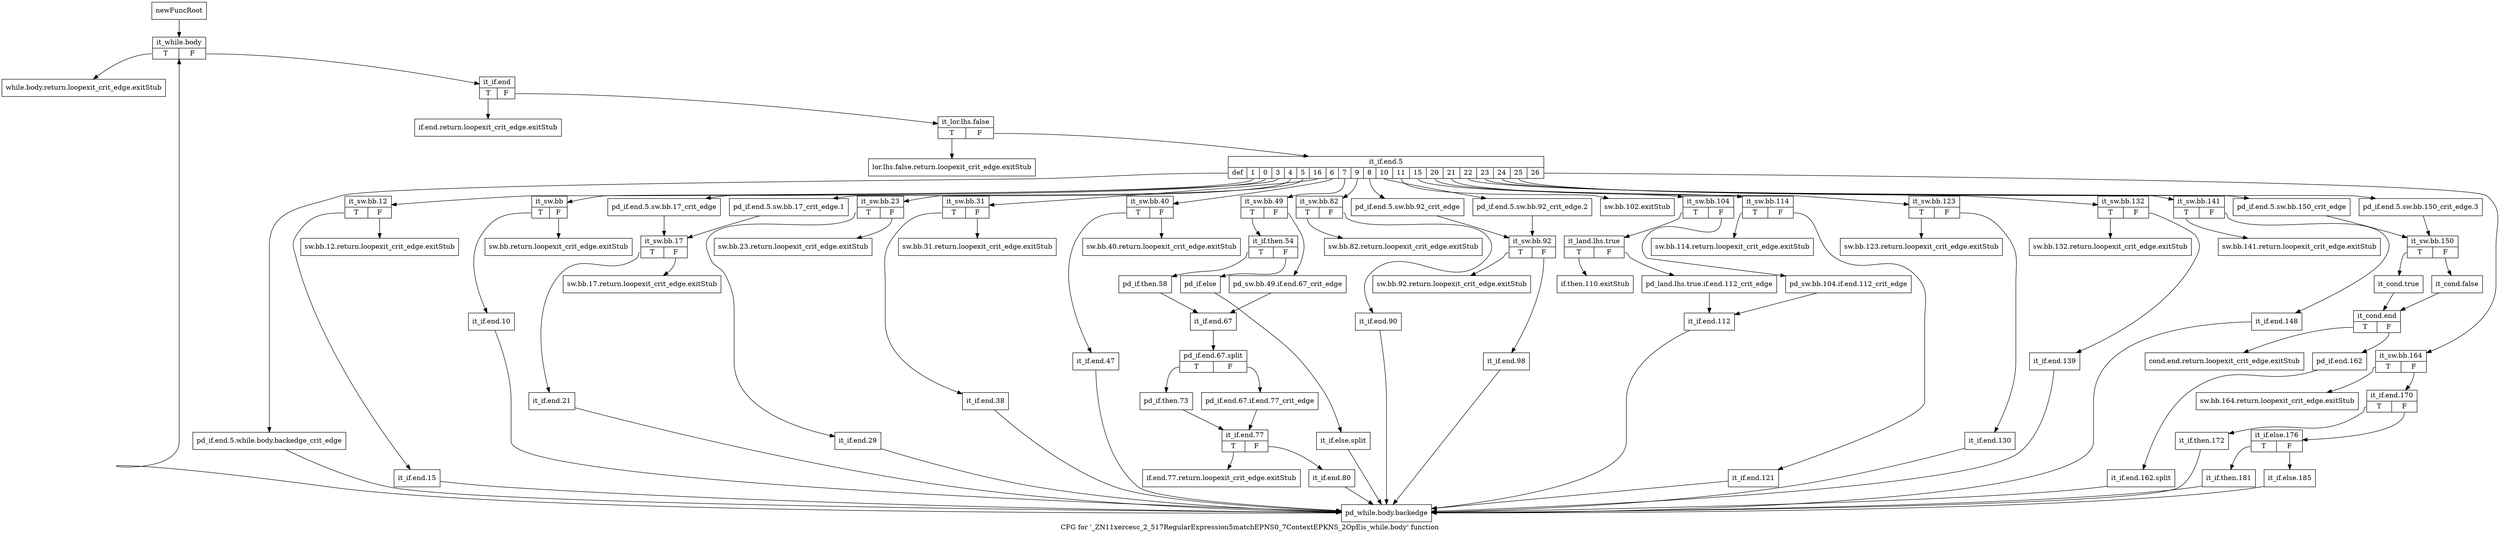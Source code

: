 digraph "CFG for '_ZN11xercesc_2_517RegularExpression5matchEPNS0_7ContextEPKNS_2OpEis_while.body' function" {
	label="CFG for '_ZN11xercesc_2_517RegularExpression5matchEPNS0_7ContextEPKNS_2OpEis_while.body' function";

	Node0x99640c0 [shape=record,label="{newFuncRoot}"];
	Node0x99640c0 -> Node0x9964750;
	Node0x9964110 [shape=record,label="{while.body.return.loopexit_crit_edge.exitStub}"];
	Node0x9964160 [shape=record,label="{if.end.return.loopexit_crit_edge.exitStub}"];
	Node0x99641b0 [shape=record,label="{lor.lhs.false.return.loopexit_crit_edge.exitStub}"];
	Node0x9964200 [shape=record,label="{sw.bb.102.exitStub}"];
	Node0x9964250 [shape=record,label="{sw.bb.164.return.loopexit_crit_edge.exitStub}"];
	Node0x99642a0 [shape=record,label="{cond.end.return.loopexit_crit_edge.exitStub}"];
	Node0x99642f0 [shape=record,label="{sw.bb.141.return.loopexit_crit_edge.exitStub}"];
	Node0x9964340 [shape=record,label="{sw.bb.132.return.loopexit_crit_edge.exitStub}"];
	Node0x9964390 [shape=record,label="{sw.bb.123.return.loopexit_crit_edge.exitStub}"];
	Node0x99643e0 [shape=record,label="{sw.bb.114.return.loopexit_crit_edge.exitStub}"];
	Node0x9964430 [shape=record,label="{if.then.110.exitStub}"];
	Node0x9964480 [shape=record,label="{sw.bb.92.return.loopexit_crit_edge.exitStub}"];
	Node0x99644d0 [shape=record,label="{sw.bb.82.return.loopexit_crit_edge.exitStub}"];
	Node0x9964520 [shape=record,label="{if.end.77.return.loopexit_crit_edge.exitStub}"];
	Node0x9964570 [shape=record,label="{sw.bb.40.return.loopexit_crit_edge.exitStub}"];
	Node0x99645c0 [shape=record,label="{sw.bb.31.return.loopexit_crit_edge.exitStub}"];
	Node0x9964610 [shape=record,label="{sw.bb.23.return.loopexit_crit_edge.exitStub}"];
	Node0x9964660 [shape=record,label="{sw.bb.17.return.loopexit_crit_edge.exitStub}"];
	Node0x99646b0 [shape=record,label="{sw.bb.12.return.loopexit_crit_edge.exitStub}"];
	Node0x9964700 [shape=record,label="{sw.bb.return.loopexit_crit_edge.exitStub}"];
	Node0x9964750 [shape=record,label="{it_while.body|{<s0>T|<s1>F}}"];
	Node0x9964750:s0 -> Node0x9964110;
	Node0x9964750:s1 -> Node0x99647a0;
	Node0x99647a0 [shape=record,label="{it_if.end|{<s0>T|<s1>F}}"];
	Node0x99647a0:s0 -> Node0x9964160;
	Node0x99647a0:s1 -> Node0x99647f0;
	Node0x99647f0 [shape=record,label="{it_lor.lhs.false|{<s0>T|<s1>F}}"];
	Node0x99647f0:s0 -> Node0x99641b0;
	Node0x99647f0:s1 -> Node0x9964840;
	Node0x9964840 [shape=record,label="{it_if.end.5|{<s0>def|<s1>1|<s2>0|<s3>3|<s4>4|<s5>5|<s6>16|<s7>6|<s8>7|<s9>9|<s10>8|<s11>10|<s12>11|<s13>15|<s14>20|<s15>21|<s16>22|<s17>23|<s18>24|<s19>25|<s20>26}}"];
	Node0x9964840:s0 -> Node0x9965a10;
	Node0x9964840:s1 -> Node0x9965970;
	Node0x9964840:s2 -> Node0x99658d0;
	Node0x9964840:s3 -> Node0x99657e0;
	Node0x9964840:s4 -> Node0x9965790;
	Node0x9964840:s5 -> Node0x99656f0;
	Node0x9964840:s6 -> Node0x9965650;
	Node0x9964840:s7 -> Node0x99655b0;
	Node0x9964840:s8 -> Node0x9965290;
	Node0x9964840:s9 -> Node0x99651f0;
	Node0x9964840:s10 -> Node0x9965100;
	Node0x9964840:s11 -> Node0x99650b0;
	Node0x9964840:s12 -> Node0x9964200;
	Node0x9964840:s13 -> Node0x9964f20;
	Node0x9964840:s14 -> Node0x9964e80;
	Node0x9964840:s15 -> Node0x9964de0;
	Node0x9964840:s16 -> Node0x9964d40;
	Node0x9964840:s17 -> Node0x9964ca0;
	Node0x9964840:s18 -> Node0x9964ac0;
	Node0x9964840:s19 -> Node0x9964a70;
	Node0x9964840:s20 -> Node0x9964890;
	Node0x9964890 [shape=record,label="{it_sw.bb.164|{<s0>T|<s1>F}}"];
	Node0x9964890:s0 -> Node0x9964250;
	Node0x9964890:s1 -> Node0x99648e0;
	Node0x99648e0 [shape=record,label="{it_if.end.170|{<s0>T|<s1>F}}"];
	Node0x99648e0:s0 -> Node0x9964a20;
	Node0x99648e0:s1 -> Node0x9964930;
	Node0x9964930 [shape=record,label="{it_if.else.176|{<s0>T|<s1>F}}"];
	Node0x9964930:s0 -> Node0x99649d0;
	Node0x9964930:s1 -> Node0x9964980;
	Node0x9964980 [shape=record,label="{it_if.else.185}"];
	Node0x9964980 -> Node0x9965a60;
	Node0x99649d0 [shape=record,label="{it_if.then.181}"];
	Node0x99649d0 -> Node0x9965a60;
	Node0x9964a20 [shape=record,label="{it_if.then.172}"];
	Node0x9964a20 -> Node0x9965a60;
	Node0x9964a70 [shape=record,label="{pd_if.end.5.sw.bb.150_crit_edge.3}"];
	Node0x9964a70 -> Node0x9964b10;
	Node0x9964ac0 [shape=record,label="{pd_if.end.5.sw.bb.150_crit_edge}"];
	Node0x9964ac0 -> Node0x9964b10;
	Node0x9964b10 [shape=record,label="{it_sw.bb.150|{<s0>T|<s1>F}}"];
	Node0x9964b10:s0 -> Node0x9964bb0;
	Node0x9964b10:s1 -> Node0x9964b60;
	Node0x9964b60 [shape=record,label="{it_cond.false}"];
	Node0x9964b60 -> Node0x9964c00;
	Node0x9964bb0 [shape=record,label="{it_cond.true}"];
	Node0x9964bb0 -> Node0x9964c00;
	Node0x9964c00 [shape=record,label="{it_cond.end|{<s0>T|<s1>F}}"];
	Node0x9964c00:s0 -> Node0x99642a0;
	Node0x9964c00:s1 -> Node0x9964c50;
	Node0x9964c50 [shape=record,label="{pd_if.end.162}"];
	Node0x9964c50 -> Node0xcea5b30;
	Node0xcea5b30 [shape=record,label="{it_if.end.162.split}"];
	Node0xcea5b30 -> Node0x9965a60;
	Node0x9964ca0 [shape=record,label="{it_sw.bb.141|{<s0>T|<s1>F}}"];
	Node0x9964ca0:s0 -> Node0x99642f0;
	Node0x9964ca0:s1 -> Node0x9964cf0;
	Node0x9964cf0 [shape=record,label="{it_if.end.148}"];
	Node0x9964cf0 -> Node0x9965a60;
	Node0x9964d40 [shape=record,label="{it_sw.bb.132|{<s0>T|<s1>F}}"];
	Node0x9964d40:s0 -> Node0x9964340;
	Node0x9964d40:s1 -> Node0x9964d90;
	Node0x9964d90 [shape=record,label="{it_if.end.139}"];
	Node0x9964d90 -> Node0x9965a60;
	Node0x9964de0 [shape=record,label="{it_sw.bb.123|{<s0>T|<s1>F}}"];
	Node0x9964de0:s0 -> Node0x9964390;
	Node0x9964de0:s1 -> Node0x9964e30;
	Node0x9964e30 [shape=record,label="{it_if.end.130}"];
	Node0x9964e30 -> Node0x9965a60;
	Node0x9964e80 [shape=record,label="{it_sw.bb.114|{<s0>T|<s1>F}}"];
	Node0x9964e80:s0 -> Node0x99643e0;
	Node0x9964e80:s1 -> Node0x9964ed0;
	Node0x9964ed0 [shape=record,label="{it_if.end.121}"];
	Node0x9964ed0 -> Node0x9965a60;
	Node0x9964f20 [shape=record,label="{it_sw.bb.104|{<s0>T|<s1>F}}"];
	Node0x9964f20:s0 -> Node0x9964fc0;
	Node0x9964f20:s1 -> Node0x9964f70;
	Node0x9964f70 [shape=record,label="{pd_sw.bb.104.if.end.112_crit_edge}"];
	Node0x9964f70 -> Node0x9965060;
	Node0x9964fc0 [shape=record,label="{it_land.lhs.true|{<s0>T|<s1>F}}"];
	Node0x9964fc0:s0 -> Node0x9964430;
	Node0x9964fc0:s1 -> Node0x9965010;
	Node0x9965010 [shape=record,label="{pd_land.lhs.true.if.end.112_crit_edge}"];
	Node0x9965010 -> Node0x9965060;
	Node0x9965060 [shape=record,label="{it_if.end.112}"];
	Node0x9965060 -> Node0x9965a60;
	Node0x99650b0 [shape=record,label="{pd_if.end.5.sw.bb.92_crit_edge.2}"];
	Node0x99650b0 -> Node0x9965150;
	Node0x9965100 [shape=record,label="{pd_if.end.5.sw.bb.92_crit_edge}"];
	Node0x9965100 -> Node0x9965150;
	Node0x9965150 [shape=record,label="{it_sw.bb.92|{<s0>T|<s1>F}}"];
	Node0x9965150:s0 -> Node0x9964480;
	Node0x9965150:s1 -> Node0x99651a0;
	Node0x99651a0 [shape=record,label="{it_if.end.98}"];
	Node0x99651a0 -> Node0x9965a60;
	Node0x99651f0 [shape=record,label="{it_sw.bb.82|{<s0>T|<s1>F}}"];
	Node0x99651f0:s0 -> Node0x99644d0;
	Node0x99651f0:s1 -> Node0x9965240;
	Node0x9965240 [shape=record,label="{it_if.end.90}"];
	Node0x9965240 -> Node0x9965a60;
	Node0x9965290 [shape=record,label="{it_sw.bb.49|{<s0>T|<s1>F}}"];
	Node0x9965290:s0 -> Node0x9965330;
	Node0x9965290:s1 -> Node0x99652e0;
	Node0x99652e0 [shape=record,label="{pd_sw.bb.49.if.end.67_crit_edge}"];
	Node0x99652e0 -> Node0x9965420;
	Node0x9965330 [shape=record,label="{it_if.then.54|{<s0>T|<s1>F}}"];
	Node0x9965330:s0 -> Node0x99653d0;
	Node0x9965330:s1 -> Node0x9965380;
	Node0x9965380 [shape=record,label="{pd_if.else}"];
	Node0x9965380 -> Node0xcea5360;
	Node0xcea5360 [shape=record,label="{it_if.else.split}"];
	Node0xcea5360 -> Node0x9965a60;
	Node0x99653d0 [shape=record,label="{pd_if.then.58}"];
	Node0x99653d0 -> Node0x9965420;
	Node0x9965420 [shape=record,label="{it_if.end.67}"];
	Node0x9965420 -> Node0xcea5810;
	Node0xcea5810 [shape=record,label="{pd_if.end.67.split|{<s0>T|<s1>F}}"];
	Node0xcea5810:s0 -> Node0x99654c0;
	Node0xcea5810:s1 -> Node0x9965470;
	Node0x9965470 [shape=record,label="{pd_if.end.67.if.end.77_crit_edge}"];
	Node0x9965470 -> Node0x9965510;
	Node0x99654c0 [shape=record,label="{pd_if.then.73}"];
	Node0x99654c0 -> Node0x9965510;
	Node0x9965510 [shape=record,label="{it_if.end.77|{<s0>T|<s1>F}}"];
	Node0x9965510:s0 -> Node0x9964520;
	Node0x9965510:s1 -> Node0x9965560;
	Node0x9965560 [shape=record,label="{it_if.end.80}"];
	Node0x9965560 -> Node0x9965a60;
	Node0x99655b0 [shape=record,label="{it_sw.bb.40|{<s0>T|<s1>F}}"];
	Node0x99655b0:s0 -> Node0x9965600;
	Node0x99655b0:s1 -> Node0x9964570;
	Node0x9965600 [shape=record,label="{it_if.end.47}"];
	Node0x9965600 -> Node0x9965a60;
	Node0x9965650 [shape=record,label="{it_sw.bb.31|{<s0>T|<s1>F}}"];
	Node0x9965650:s0 -> Node0x99656a0;
	Node0x9965650:s1 -> Node0x99645c0;
	Node0x99656a0 [shape=record,label="{it_if.end.38}"];
	Node0x99656a0 -> Node0x9965a60;
	Node0x99656f0 [shape=record,label="{it_sw.bb.23|{<s0>T|<s1>F}}"];
	Node0x99656f0:s0 -> Node0x9965740;
	Node0x99656f0:s1 -> Node0x9964610;
	Node0x9965740 [shape=record,label="{it_if.end.29}"];
	Node0x9965740 -> Node0x9965a60;
	Node0x9965790 [shape=record,label="{pd_if.end.5.sw.bb.17_crit_edge.1}"];
	Node0x9965790 -> Node0x9965830;
	Node0x99657e0 [shape=record,label="{pd_if.end.5.sw.bb.17_crit_edge}"];
	Node0x99657e0 -> Node0x9965830;
	Node0x9965830 [shape=record,label="{it_sw.bb.17|{<s0>T|<s1>F}}"];
	Node0x9965830:s0 -> Node0x9965880;
	Node0x9965830:s1 -> Node0x9964660;
	Node0x9965880 [shape=record,label="{it_if.end.21}"];
	Node0x9965880 -> Node0x9965a60;
	Node0x99658d0 [shape=record,label="{it_sw.bb.12|{<s0>T|<s1>F}}"];
	Node0x99658d0:s0 -> Node0x9965920;
	Node0x99658d0:s1 -> Node0x99646b0;
	Node0x9965920 [shape=record,label="{it_if.end.15}"];
	Node0x9965920 -> Node0x9965a60;
	Node0x9965970 [shape=record,label="{it_sw.bb|{<s0>T|<s1>F}}"];
	Node0x9965970:s0 -> Node0x99659c0;
	Node0x9965970:s1 -> Node0x9964700;
	Node0x99659c0 [shape=record,label="{it_if.end.10}"];
	Node0x99659c0 -> Node0x9965a60;
	Node0x9965a10 [shape=record,label="{pd_if.end.5.while.body.backedge_crit_edge}"];
	Node0x9965a10 -> Node0x9965a60;
	Node0x9965a60 [shape=record,label="{pd_while.body.backedge}"];
	Node0x9965a60 -> Node0x9964750;
}
